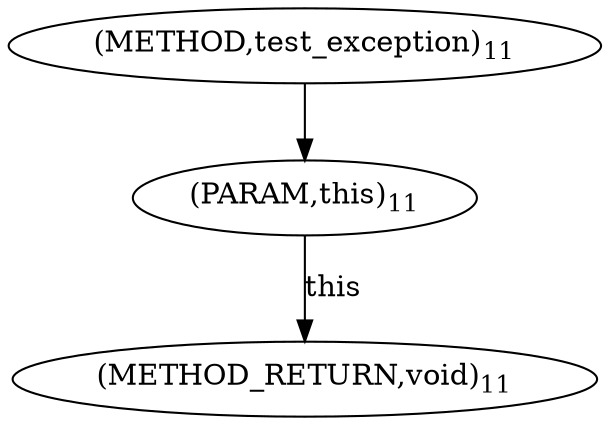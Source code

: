 digraph "test_exception" {  
"7" [label = <(METHOD,test_exception)<SUB>11</SUB>> ]
"12" [label = <(METHOD_RETURN,void)<SUB>11</SUB>> ]
"8" [label = <(PARAM,this)<SUB>11</SUB>> ]
  "8" -> "12"  [ label = "this"] 
  "7" -> "8" 
}
